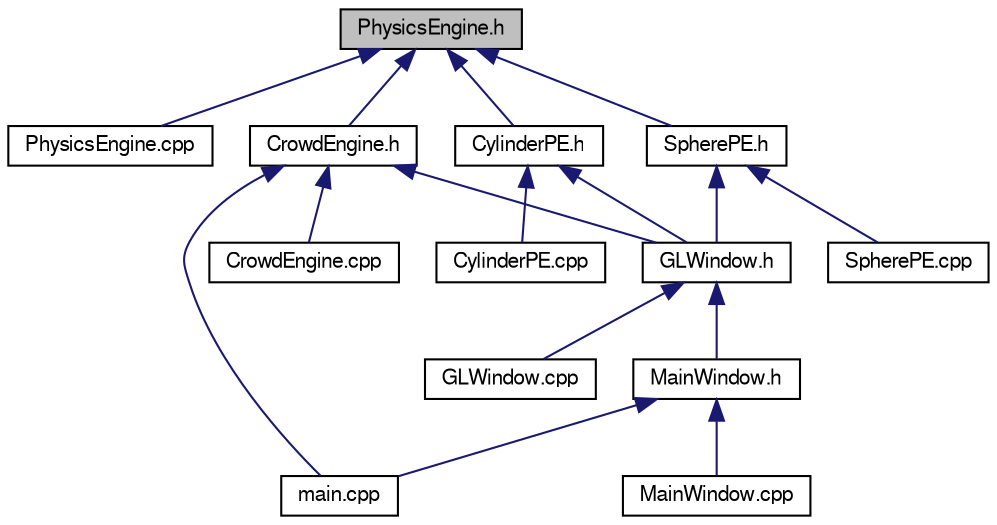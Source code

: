 digraph "PhysicsEngine.h"
{
  edge [fontname="FreeSans",fontsize="10",labelfontname="FreeSans",labelfontsize="10"];
  node [fontname="FreeSans",fontsize="10",shape=record];
  Node1 [label="PhysicsEngine.h",height=0.2,width=0.4,color="black", fillcolor="grey75", style="filled" fontcolor="black"];
  Node1 -> Node2 [dir="back",color="midnightblue",fontsize="10",style="solid",fontname="FreeSans"];
  Node2 [label="PhysicsEngine.cpp",height=0.2,width=0.4,color="black", fillcolor="white", style="filled",URL="$_physics_engine_8cpp.html"];
  Node1 -> Node3 [dir="back",color="midnightblue",fontsize="10",style="solid",fontname="FreeSans"];
  Node3 [label="CrowdEngine.h",height=0.2,width=0.4,color="black", fillcolor="white", style="filled",URL="$_crowd_engine_8h.html",tooltip="This is the core class of the application. It is the abstract virtual world; it stores and handle the..."];
  Node3 -> Node4 [dir="back",color="midnightblue",fontsize="10",style="solid",fontname="FreeSans"];
  Node4 [label="CrowdEngine.cpp",height=0.2,width=0.4,color="black", fillcolor="white", style="filled",URL="$_crowd_engine_8cpp.html"];
  Node3 -> Node5 [dir="back",color="midnightblue",fontsize="10",style="solid",fontname="FreeSans"];
  Node5 [label="main.cpp",height=0.2,width=0.4,color="black", fillcolor="white", style="filled",URL="$main_8cpp.html"];
  Node3 -> Node6 [dir="back",color="midnightblue",fontsize="10",style="solid",fontname="FreeSans"];
  Node6 [label="GLWindow.h",height=0.2,width=0.4,color="black", fillcolor="white", style="filled",URL="$_g_l_window_8h.html",tooltip="Class in charge to handle the OpenGL Window and pass the user input to the CrowdEngine. "];
  Node6 -> Node7 [dir="back",color="midnightblue",fontsize="10",style="solid",fontname="FreeSans"];
  Node7 [label="GLWindow.cpp",height=0.2,width=0.4,color="black", fillcolor="white", style="filled",URL="$_g_l_window_8cpp.html"];
  Node6 -> Node8 [dir="back",color="midnightblue",fontsize="10",style="solid",fontname="FreeSans"];
  Node8 [label="MainWindow.h",height=0.2,width=0.4,color="black", fillcolor="white", style="filled",URL="$_main_window_8h.html",tooltip="This is the full window that holds the GUI and the GLWindow. "];
  Node8 -> Node5 [dir="back",color="midnightblue",fontsize="10",style="solid",fontname="FreeSans"];
  Node8 -> Node9 [dir="back",color="midnightblue",fontsize="10",style="solid",fontname="FreeSans"];
  Node9 [label="MainWindow.cpp",height=0.2,width=0.4,color="black", fillcolor="white", style="filled",URL="$_main_window_8cpp.html"];
  Node1 -> Node10 [dir="back",color="midnightblue",fontsize="10",style="solid",fontname="FreeSans"];
  Node10 [label="CylinderPE.h",height=0.2,width=0.4,color="black", fillcolor="white", style="filled",URL="$_cylinder_p_e_8h.html",tooltip="Specialized cylinder-based PhysicsEngine. "];
  Node10 -> Node11 [dir="back",color="midnightblue",fontsize="10",style="solid",fontname="FreeSans"];
  Node11 [label="CylinderPE.cpp",height=0.2,width=0.4,color="black", fillcolor="white", style="filled",URL="$_cylinder_p_e_8cpp.html"];
  Node10 -> Node6 [dir="back",color="midnightblue",fontsize="10",style="solid",fontname="FreeSans"];
  Node1 -> Node12 [dir="back",color="midnightblue",fontsize="10",style="solid",fontname="FreeSans"];
  Node12 [label="SpherePE.h",height=0.2,width=0.4,color="black", fillcolor="white", style="filled",URL="$_sphere_p_e_8h.html",tooltip="Specialized sphere-based PhysicsEngine. "];
  Node12 -> Node13 [dir="back",color="midnightblue",fontsize="10",style="solid",fontname="FreeSans"];
  Node13 [label="SpherePE.cpp",height=0.2,width=0.4,color="black", fillcolor="white", style="filled",URL="$_sphere_p_e_8cpp.html"];
  Node12 -> Node6 [dir="back",color="midnightblue",fontsize="10",style="solid",fontname="FreeSans"];
}
